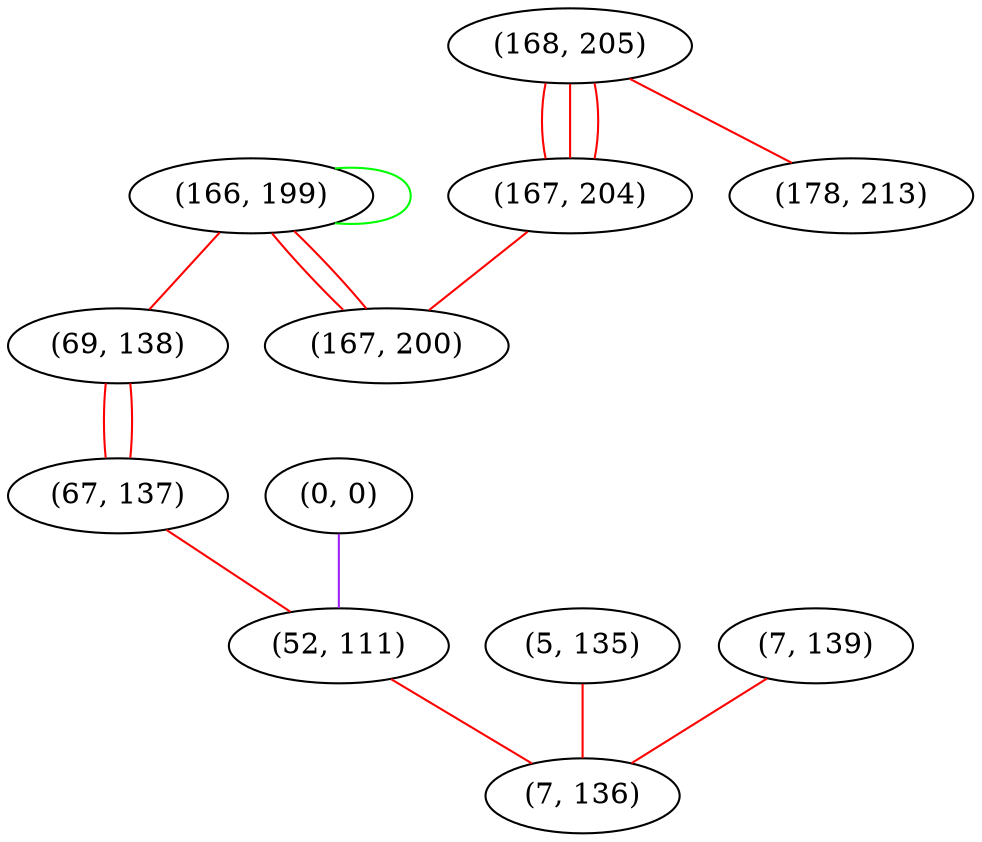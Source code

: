 graph "" {
"(166, 199)";
"(0, 0)";
"(69, 138)";
"(168, 205)";
"(167, 204)";
"(167, 200)";
"(5, 135)";
"(67, 137)";
"(7, 139)";
"(52, 111)";
"(7, 136)";
"(178, 213)";
"(166, 199)" -- "(167, 200)"  [color=red, key=0, weight=1];
"(166, 199)" -- "(167, 200)"  [color=red, key=1, weight=1];
"(166, 199)" -- "(166, 199)"  [color=green, key=0, weight=2];
"(166, 199)" -- "(69, 138)"  [color=red, key=0, weight=1];
"(0, 0)" -- "(52, 111)"  [color=purple, key=0, weight=4];
"(69, 138)" -- "(67, 137)"  [color=red, key=0, weight=1];
"(69, 138)" -- "(67, 137)"  [color=red, key=1, weight=1];
"(168, 205)" -- "(167, 204)"  [color=red, key=0, weight=1];
"(168, 205)" -- "(167, 204)"  [color=red, key=1, weight=1];
"(168, 205)" -- "(167, 204)"  [color=red, key=2, weight=1];
"(168, 205)" -- "(178, 213)"  [color=red, key=0, weight=1];
"(167, 204)" -- "(167, 200)"  [color=red, key=0, weight=1];
"(5, 135)" -- "(7, 136)"  [color=red, key=0, weight=1];
"(67, 137)" -- "(52, 111)"  [color=red, key=0, weight=1];
"(7, 139)" -- "(7, 136)"  [color=red, key=0, weight=1];
"(52, 111)" -- "(7, 136)"  [color=red, key=0, weight=1];
}
